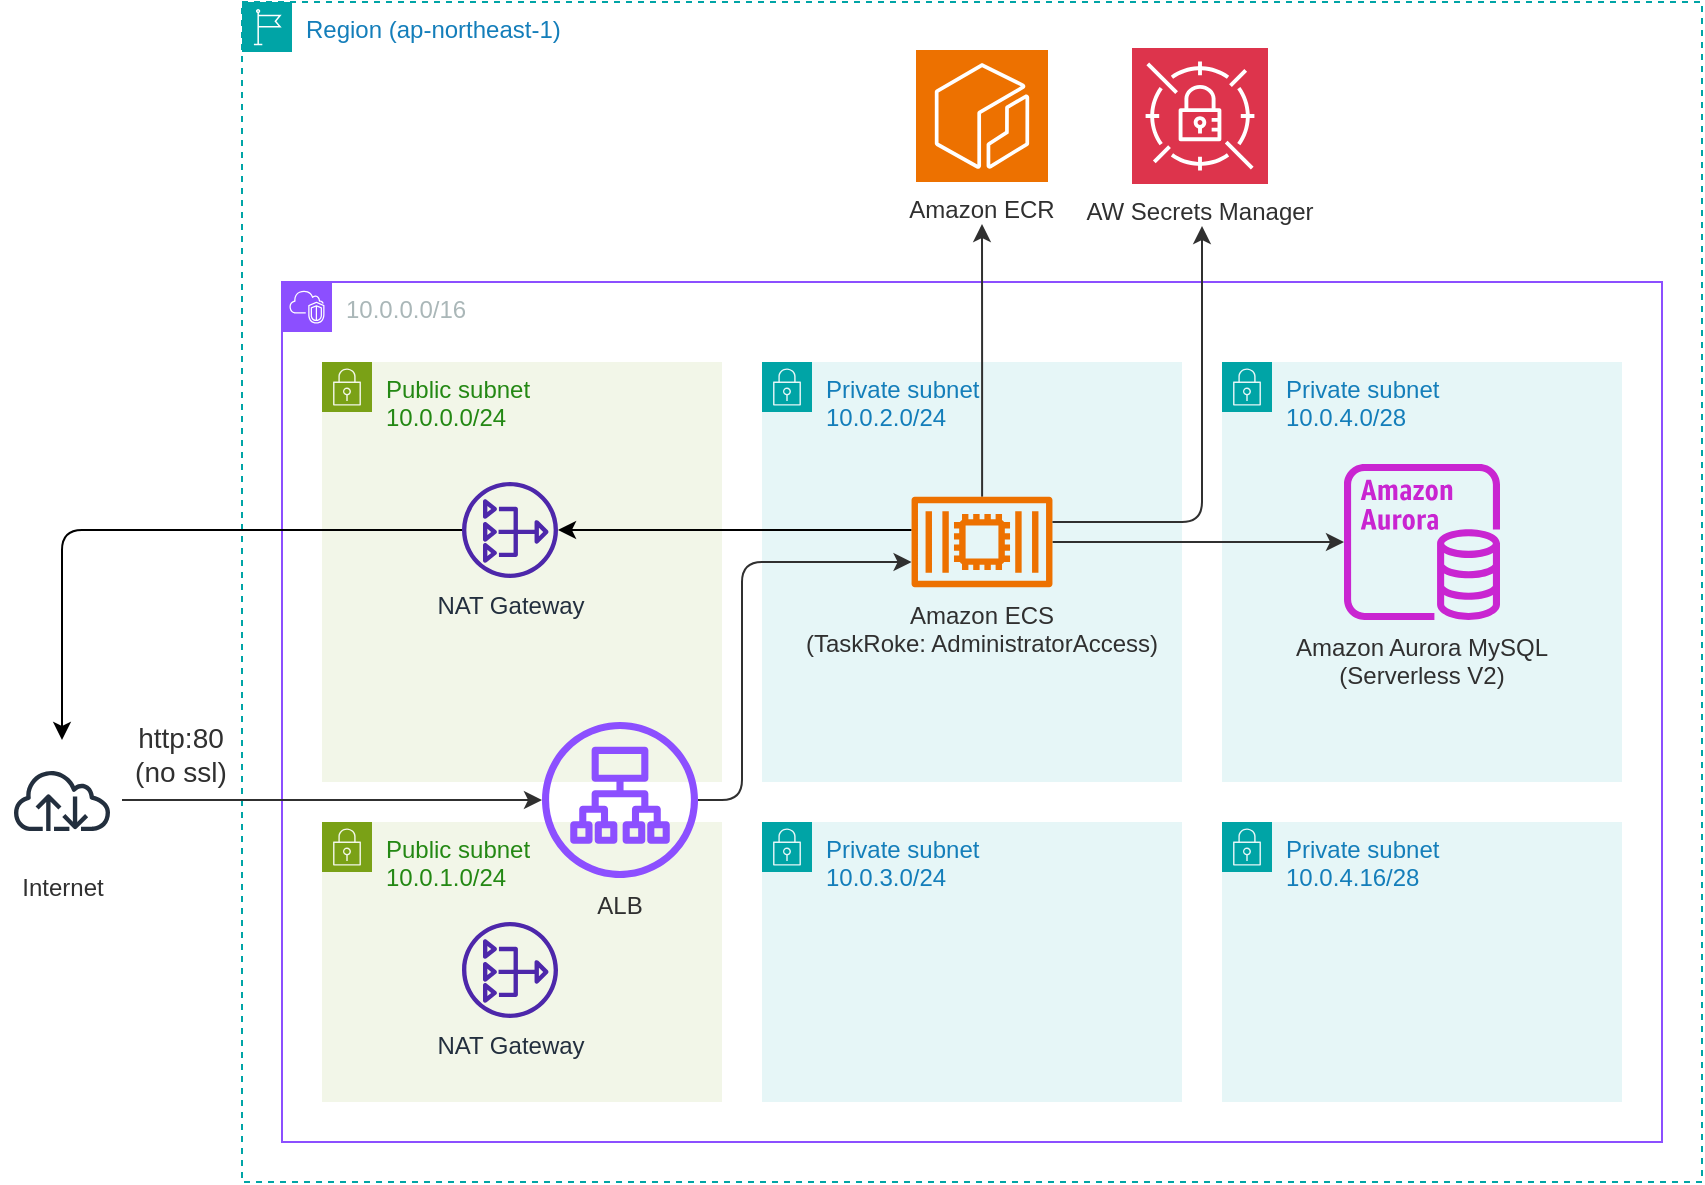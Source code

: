 <mxfile>
    <diagram name="ページ1" id="3g8QJFHcjlqWtdQAK1fc">
        <mxGraphModel dx="1877" dy="1205" grid="1" gridSize="10" guides="1" tooltips="1" connect="1" arrows="1" fold="1" page="1" pageScale="1" pageWidth="3300" pageHeight="2339" math="0" shadow="0">
            <root>
                <mxCell id="0"/>
                <mxCell id="1" parent="0"/>
                <mxCell id="GKsH9yBoqE3lokd_IIc8-1" value="10.0.0.0/16" style="points=[[0,0],[0.25,0],[0.5,0],[0.75,0],[1,0],[1,0.25],[1,0.5],[1,0.75],[1,1],[0.75,1],[0.5,1],[0.25,1],[0,1],[0,0.75],[0,0.5],[0,0.25]];outlineConnect=0;gradientColor=none;html=1;whiteSpace=wrap;fontSize=12;fontStyle=0;container=0;pointerEvents=0;collapsible=0;recursiveResize=0;shape=mxgraph.aws4.group;grIcon=mxgraph.aws4.group_vpc2;strokeColor=#8C4FFF;fillColor=none;verticalAlign=top;align=left;spacingLeft=30;fontColor=#AAB7B8;dashed=0;allowArrows=0;" parent="1" vertex="1">
                    <mxGeometry x="180" y="180" width="690" height="430" as="geometry"/>
                </mxCell>
                <mxCell id="GKsH9yBoqE3lokd_IIc8-2" value="Public subnet&lt;div&gt;10.0.1.0/24&lt;/div&gt;" style="points=[[0,0],[0.25,0],[0.5,0],[0.75,0],[1,0],[1,0.25],[1,0.5],[1,0.75],[1,1],[0.75,1],[0.5,1],[0.25,1],[0,1],[0,0.75],[0,0.5],[0,0.25]];outlineConnect=0;gradientColor=none;html=1;whiteSpace=wrap;fontSize=12;fontStyle=0;container=0;pointerEvents=0;collapsible=0;recursiveResize=0;shape=mxgraph.aws4.group;grIcon=mxgraph.aws4.group_security_group;grStroke=0;strokeColor=#7AA116;fillColor=#F2F6E8;verticalAlign=top;align=left;spacingLeft=30;fontColor=#248814;dashed=0;allowArrows=0;" parent="1" vertex="1">
                    <mxGeometry x="200" y="450" width="200" height="140" as="geometry"/>
                </mxCell>
                <mxCell id="GKsH9yBoqE3lokd_IIc8-4" value="Public subnet&lt;div&gt;10.0.0.0/24&lt;/div&gt;" style="points=[[0,0],[0.25,0],[0.5,0],[0.75,0],[1,0],[1,0.25],[1,0.5],[1,0.75],[1,1],[0.75,1],[0.5,1],[0.25,1],[0,1],[0,0.75],[0,0.5],[0,0.25]];outlineConnect=0;gradientColor=none;html=1;whiteSpace=wrap;fontSize=12;fontStyle=0;container=0;pointerEvents=0;collapsible=0;recursiveResize=0;shape=mxgraph.aws4.group;grIcon=mxgraph.aws4.group_security_group;grStroke=0;strokeColor=#7AA116;fillColor=#F2F6E8;verticalAlign=top;align=left;spacingLeft=30;fontColor=#248814;dashed=0;allowArrows=0;" parent="1" vertex="1">
                    <mxGeometry x="200" y="220" width="200" height="210" as="geometry"/>
                </mxCell>
                <mxCell id="GKsH9yBoqE3lokd_IIc8-3" value="Private subnet&lt;div&gt;10.0.2.0/24&lt;/div&gt;" style="points=[[0,0],[0.25,0],[0.5,0],[0.75,0],[1,0],[1,0.25],[1,0.5],[1,0.75],[1,1],[0.75,1],[0.5,1],[0.25,1],[0,1],[0,0.75],[0,0.5],[0,0.25]];outlineConnect=0;gradientColor=none;html=1;whiteSpace=wrap;fontSize=12;fontStyle=0;container=0;pointerEvents=0;collapsible=0;recursiveResize=0;shape=mxgraph.aws4.group;grIcon=mxgraph.aws4.group_security_group;grStroke=0;strokeColor=#00A4A6;fillColor=#E6F6F7;verticalAlign=top;align=left;spacingLeft=30;fontColor=#147EBA;dashed=0;" parent="1" vertex="1">
                    <mxGeometry x="420" y="220" width="210" height="210" as="geometry"/>
                </mxCell>
                <mxCell id="GKsH9yBoqE3lokd_IIc8-5" value="Private subnet&lt;div&gt;10.0.4.0/28&lt;/div&gt;" style="points=[[0,0],[0.25,0],[0.5,0],[0.75,0],[1,0],[1,0.25],[1,0.5],[1,0.75],[1,1],[0.75,1],[0.5,1],[0.25,1],[0,1],[0,0.75],[0,0.5],[0,0.25]];outlineConnect=0;gradientColor=none;html=1;whiteSpace=wrap;fontSize=12;fontStyle=0;container=0;pointerEvents=0;collapsible=0;recursiveResize=0;shape=mxgraph.aws4.group;grIcon=mxgraph.aws4.group_security_group;grStroke=0;strokeColor=#00A4A6;fillColor=#E6F6F7;verticalAlign=top;align=left;spacingLeft=30;fontColor=#147EBA;dashed=0;" parent="1" vertex="1">
                    <mxGeometry x="650" y="220" width="200" height="210" as="geometry"/>
                </mxCell>
                <mxCell id="GKsH9yBoqE3lokd_IIc8-6" value="Private subnet&lt;div&gt;10.0.3.0/24&lt;/div&gt;" style="points=[[0,0],[0.25,0],[0.5,0],[0.75,0],[1,0],[1,0.25],[1,0.5],[1,0.75],[1,1],[0.75,1],[0.5,1],[0.25,1],[0,1],[0,0.75],[0,0.5],[0,0.25]];outlineConnect=0;gradientColor=none;html=1;whiteSpace=wrap;fontSize=12;fontStyle=0;container=0;pointerEvents=0;collapsible=0;recursiveResize=0;shape=mxgraph.aws4.group;grIcon=mxgraph.aws4.group_security_group;grStroke=0;strokeColor=#00A4A6;fillColor=#E6F6F7;verticalAlign=top;align=left;spacingLeft=30;fontColor=#147EBA;dashed=0;" parent="1" vertex="1">
                    <mxGeometry x="420" y="450" width="210" height="140" as="geometry"/>
                </mxCell>
                <mxCell id="GKsH9yBoqE3lokd_IIc8-7" value="Private subnet&lt;div&gt;10.0.4.16/28&lt;/div&gt;" style="points=[[0,0],[0.25,0],[0.5,0],[0.75,0],[1,0],[1,0.25],[1,0.5],[1,0.75],[1,1],[0.75,1],[0.5,1],[0.25,1],[0,1],[0,0.75],[0,0.5],[0,0.25]];outlineConnect=0;gradientColor=none;html=1;whiteSpace=wrap;fontSize=12;fontStyle=0;container=0;pointerEvents=0;collapsible=0;recursiveResize=0;shape=mxgraph.aws4.group;grIcon=mxgraph.aws4.group_security_group;grStroke=0;strokeColor=#00A4A6;fillColor=#E6F6F7;verticalAlign=top;align=left;spacingLeft=30;fontColor=#147EBA;dashed=0;" parent="1" vertex="1">
                    <mxGeometry x="650" y="450" width="200" height="140" as="geometry"/>
                </mxCell>
                <mxCell id="GKsH9yBoqE3lokd_IIc8-19" style="edgeStyle=orthogonalEdgeStyle;rounded=1;orthogonalLoop=1;jettySize=auto;html=1;strokeColor=none;curved=0;" parent="1" source="GKsH9yBoqE3lokd_IIc8-18" target="GKsH9yBoqE3lokd_IIc8-10" edge="1">
                    <mxGeometry relative="1" as="geometry"/>
                </mxCell>
                <mxCell id="GKsH9yBoqE3lokd_IIc8-20" style="edgeStyle=orthogonalEdgeStyle;rounded=1;orthogonalLoop=1;jettySize=auto;html=1;curved=0;fontColor=#303030;strokeColor=#303030;" parent="1" source="GKsH9yBoqE3lokd_IIc8-18" target="GKsH9yBoqE3lokd_IIc8-10" edge="1">
                    <mxGeometry relative="1" as="geometry">
                        <Array as="points">
                            <mxPoint x="410" y="439"/>
                            <mxPoint x="410" y="320"/>
                        </Array>
                    </mxGeometry>
                </mxCell>
                <mxCell id="GKsH9yBoqE3lokd_IIc8-22" style="edgeStyle=orthogonalEdgeStyle;curved=0;rounded=1;orthogonalLoop=1;jettySize=auto;html=1;strokeColor=#303030;align=center;verticalAlign=middle;fontFamily=Helvetica;fontSize=11;fontColor=#303030;labelBackgroundColor=default;endArrow=classic;" parent="1" source="GKsH9yBoqE3lokd_IIc8-10" target="GKsH9yBoqE3lokd_IIc8-15" edge="1">
                    <mxGeometry relative="1" as="geometry"/>
                </mxCell>
                <mxCell id="GKsH9yBoqE3lokd_IIc8-33" style="edgeStyle=orthogonalEdgeStyle;curved=0;rounded=1;orthogonalLoop=1;jettySize=auto;html=1;strokeColor=#303030;align=center;verticalAlign=middle;fontFamily=Helvetica;fontSize=11;fontColor=#303030;labelBackgroundColor=default;endArrow=classic;targetPerimeterSpacing=21;" parent="1" source="GKsH9yBoqE3lokd_IIc8-10" target="GKsH9yBoqE3lokd_IIc8-32" edge="1">
                    <mxGeometry relative="1" as="geometry"/>
                </mxCell>
                <mxCell id="5" style="edgeStyle=orthogonalEdgeStyle;html=1;" edge="1" parent="1" source="GKsH9yBoqE3lokd_IIc8-10" target="2">
                    <mxGeometry relative="1" as="geometry">
                        <Array as="points">
                            <mxPoint x="450" y="304"/>
                            <mxPoint x="450" y="304"/>
                        </Array>
                    </mxGeometry>
                </mxCell>
                <mxCell id="GKsH9yBoqE3lokd_IIc8-10" value="Amazon ECS&#10;(TaskRoke: AdministratorAccess)" style="sketch=0;outlineConnect=0;fontColor=#303030;gradientColor=none;fillColor=#ED7100;strokeColor=none;dashed=0;verticalLabelPosition=bottom;verticalAlign=top;align=center;fontSize=12;fontStyle=0;aspect=fixed;pointerEvents=1;shape=mxgraph.aws4.container_2;container=0;" parent="1" vertex="1">
                    <mxGeometry x="494.78" y="287.25" width="70.45" height="45.5" as="geometry"/>
                </mxCell>
                <mxCell id="GKsH9yBoqE3lokd_IIc8-15" value="Amazon Aurora MySQL&#10;(Serverless V2)" style="sketch=0;outlineConnect=0;fontColor=#303030;gradientColor=none;fillColor=#C925D1;strokeColor=none;dashed=0;verticalLabelPosition=bottom;verticalAlign=top;align=center;fontSize=12;fontStyle=0;aspect=fixed;pointerEvents=1;shape=mxgraph.aws4.aurora_instance;container=0;" parent="1" vertex="1">
                    <mxGeometry x="711" y="271" width="78" height="78" as="geometry"/>
                </mxCell>
                <mxCell id="GKsH9yBoqE3lokd_IIc8-28" value="Region (ap-northeast-1)" style="points=[[0,0],[0.25,0],[0.5,0],[0.75,0],[1,0],[1,0.25],[1,0.5],[1,0.75],[1,1],[0.75,1],[0.5,1],[0.25,1],[0,1],[0,0.75],[0,0.5],[0,0.25]];outlineConnect=0;gradientColor=none;html=1;whiteSpace=wrap;fontSize=12;fontStyle=0;container=1;pointerEvents=0;collapsible=0;recursiveResize=0;shape=mxgraph.aws4.group;grIcon=mxgraph.aws4.group_region;strokeColor=#00A4A6;fillColor=none;verticalAlign=top;align=left;spacingLeft=30;fontColor=#147EBA;dashed=1;fontFamily=Helvetica;labelBackgroundColor=none;" parent="1" vertex="1">
                    <mxGeometry x="160" y="40" width="730" height="590" as="geometry"/>
                </mxCell>
                <mxCell id="GKsH9yBoqE3lokd_IIc8-12" value="AW Secrets Manager" style="sketch=0;points=[[0,0,0],[0.25,0,0],[0.5,0,0],[0.75,0,0],[1,0,0],[0,1,0],[0.25,1,0],[0.5,1,0],[0.75,1,0],[1,1,0],[0,0.25,0],[0,0.5,0],[0,0.75,0],[1,0.25,0],[1,0.5,0],[1,0.75,0]];outlineConnect=0;fontColor=#303030;fillColor=#DD344C;strokeColor=#ffffff;dashed=0;verticalLabelPosition=bottom;verticalAlign=top;align=center;fontSize=12;fontStyle=0;aspect=fixed;shape=mxgraph.aws4.resourceIcon;resIcon=mxgraph.aws4.secrets_manager;container=0;" parent="GKsH9yBoqE3lokd_IIc8-28" vertex="1">
                    <mxGeometry x="445" y="23" width="68" height="68" as="geometry"/>
                </mxCell>
                <mxCell id="GKsH9yBoqE3lokd_IIc8-32" value="Amazon ECR" style="sketch=0;points=[[0,0,0],[0.25,0,0],[0.5,0,0],[0.75,0,0],[1,0,0],[0,1,0],[0.25,1,0],[0.5,1,0],[0.75,1,0],[1,1,0],[0,0.25,0],[0,0.5,0],[0,0.75,0],[1,0.25,0],[1,0.5,0],[1,0.75,0]];outlineConnect=0;fontColor=#303030;fillColor=#ED7100;strokeColor=#ffffff;dashed=0;verticalLabelPosition=bottom;verticalAlign=top;align=center;fontSize=12;fontStyle=0;aspect=fixed;shape=mxgraph.aws4.resourceIcon;resIcon=mxgraph.aws4.ecr;fontFamily=Helvetica;labelBackgroundColor=none;" parent="GKsH9yBoqE3lokd_IIc8-28" vertex="1">
                    <mxGeometry x="337" y="24" width="66" height="66" as="geometry"/>
                </mxCell>
                <mxCell id="GKsH9yBoqE3lokd_IIc8-18" value="ALB" style="sketch=0;outlineConnect=0;fontColor=#303030;gradientColor=none;fillColor=#8C4FFF;strokeColor=none;dashed=0;verticalLabelPosition=bottom;verticalAlign=top;align=center;fontSize=12;fontStyle=0;aspect=fixed;pointerEvents=1;shape=mxgraph.aws4.application_load_balancer;container=0;" parent="GKsH9yBoqE3lokd_IIc8-28" vertex="1">
                    <mxGeometry x="150" y="360" width="78" height="78" as="geometry"/>
                </mxCell>
                <mxCell id="2" value="NAT Gateway" style="sketch=0;outlineConnect=0;fontColor=#232F3E;gradientColor=none;fillColor=#4D27AA;strokeColor=none;dashed=0;verticalLabelPosition=bottom;verticalAlign=top;align=center;html=1;fontSize=12;fontStyle=0;aspect=fixed;pointerEvents=1;shape=mxgraph.aws4.nat_gateway;" vertex="1" parent="GKsH9yBoqE3lokd_IIc8-28">
                    <mxGeometry x="110" y="240" width="48" height="48" as="geometry"/>
                </mxCell>
                <mxCell id="3" value="NAT Gateway" style="sketch=0;outlineConnect=0;fontColor=#232F3E;gradientColor=none;fillColor=#4D27AA;strokeColor=none;dashed=0;verticalLabelPosition=bottom;verticalAlign=top;align=center;html=1;fontSize=12;fontStyle=0;aspect=fixed;pointerEvents=1;shape=mxgraph.aws4.nat_gateway;" vertex="1" parent="GKsH9yBoqE3lokd_IIc8-28">
                    <mxGeometry x="110" y="460" width="48" height="48" as="geometry"/>
                </mxCell>
                <mxCell id="GKsH9yBoqE3lokd_IIc8-14" style="rounded=1;orthogonalLoop=1;jettySize=auto;html=1;edgeStyle=orthogonalEdgeStyle;curved=0;targetPerimeterSpacing=21;fontColor=#303030;strokeColor=#303030;" parent="1" source="GKsH9yBoqE3lokd_IIc8-10" target="GKsH9yBoqE3lokd_IIc8-12" edge="1">
                    <mxGeometry relative="1" as="geometry">
                        <Array as="points">
                            <mxPoint x="640" y="300"/>
                        </Array>
                    </mxGeometry>
                </mxCell>
                <mxCell id="GKsH9yBoqE3lokd_IIc8-30" style="edgeStyle=orthogonalEdgeStyle;curved=0;rounded=1;orthogonalLoop=1;jettySize=auto;html=1;strokeColor=#303030;align=center;verticalAlign=middle;fontFamily=Helvetica;fontSize=11;fontColor=#303030;labelBackgroundColor=default;endArrow=classic;" parent="1" source="GKsH9yBoqE3lokd_IIc8-29" target="GKsH9yBoqE3lokd_IIc8-18" edge="1">
                    <mxGeometry relative="1" as="geometry"/>
                </mxCell>
                <mxCell id="GKsH9yBoqE3lokd_IIc8-31" value="http:80&lt;div&gt;(no ssl)&lt;/div&gt;" style="edgeLabel;html=1;align=center;verticalAlign=middle;resizable=0;points=[];fontFamily=Helvetica;fontSize=14;fontColor=#303030;labelBackgroundColor=none;" parent="GKsH9yBoqE3lokd_IIc8-30" connectable="0" vertex="1">
                    <mxGeometry x="-0.614" y="-2" relative="1" as="geometry">
                        <mxPoint x="-12" y="-25" as="offset"/>
                    </mxGeometry>
                </mxCell>
                <mxCell id="GKsH9yBoqE3lokd_IIc8-29" value="Internet" style="sketch=0;outlineConnect=0;fontColor=#303030;gradientColor=none;strokeColor=#232F3E;fillColor=none;dashed=0;verticalLabelPosition=bottom;verticalAlign=top;align=center;html=1;fontSize=12;fontStyle=0;aspect=fixed;shape=mxgraph.aws4.resourceIcon;resIcon=mxgraph.aws4.internet;fontFamily=Helvetica;labelBackgroundColor=none;" parent="1" vertex="1">
                    <mxGeometry x="40" y="409" width="60" height="60" as="geometry"/>
                </mxCell>
                <mxCell id="6" style="edgeStyle=orthogonalEdgeStyle;html=1;" edge="1" parent="1" source="2" target="GKsH9yBoqE3lokd_IIc8-29">
                    <mxGeometry relative="1" as="geometry"/>
                </mxCell>
            </root>
        </mxGraphModel>
    </diagram>
</mxfile>